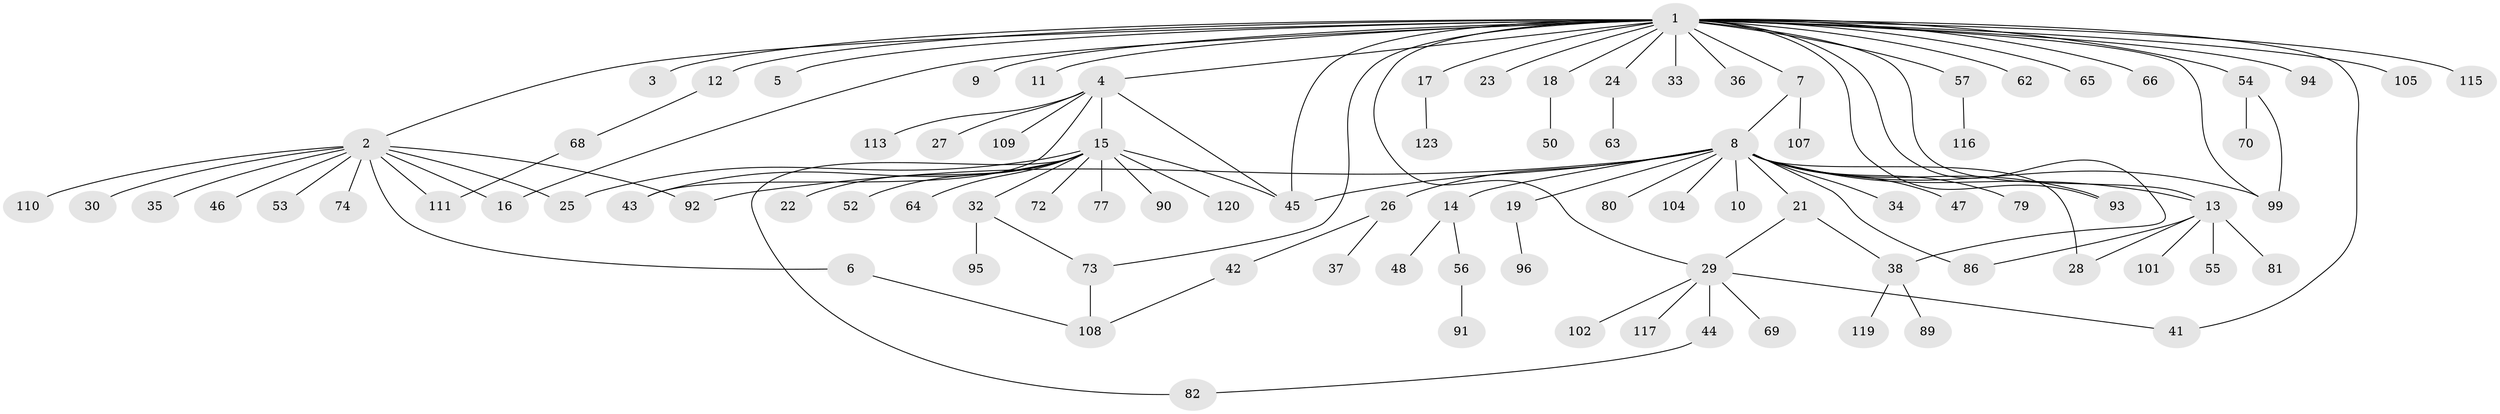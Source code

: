// original degree distribution, {32: 0.008130081300813009, 13: 0.008130081300813009, 1: 0.5447154471544715, 7: 0.016260162601626018, 2: 0.22764227642276422, 4: 0.056910569105691054, 20: 0.008130081300813009, 3: 0.11382113821138211, 12: 0.008130081300813009, 6: 0.008130081300813009}
// Generated by graph-tools (version 1.1) at 2025/11/02/27/25 16:11:09]
// undirected, 93 vertices, 113 edges
graph export_dot {
graph [start="1"]
  node [color=gray90,style=filled];
  1 [super="+122"];
  2 [super="+88"];
  3;
  4 [super="+75"];
  5 [super="+61"];
  6 [super="+103"];
  7 [super="+106"];
  8 [super="+20"];
  9;
  10 [super="+40"];
  11;
  12;
  13 [super="+39"];
  14;
  15 [super="+85"];
  16;
  17 [super="+58"];
  18 [super="+67"];
  19 [super="+51"];
  21 [super="+87"];
  22;
  23;
  24 [super="+31"];
  25 [super="+78"];
  26 [super="+71"];
  27 [super="+114"];
  28;
  29 [super="+49"];
  30;
  32 [super="+59"];
  33;
  34;
  35;
  36;
  37;
  38 [super="+60"];
  41;
  42;
  43 [super="+121"];
  44 [super="+84"];
  45 [super="+83"];
  46;
  47;
  48;
  50;
  52;
  53;
  54 [super="+100"];
  55;
  56;
  57;
  62;
  63;
  64;
  65;
  66;
  68 [super="+98"];
  69;
  70 [super="+76"];
  72;
  73;
  74;
  77;
  79;
  80;
  81;
  82;
  86;
  89 [super="+97"];
  90;
  91;
  92;
  93;
  94;
  95;
  96;
  99;
  101;
  102;
  104 [super="+112"];
  105;
  107;
  108 [super="+118"];
  109;
  110;
  111;
  113;
  115;
  116;
  117;
  119;
  120;
  123;
  1 -- 2;
  1 -- 3;
  1 -- 4;
  1 -- 5;
  1 -- 7;
  1 -- 9;
  1 -- 11;
  1 -- 12;
  1 -- 13;
  1 -- 16;
  1 -- 17;
  1 -- 18;
  1 -- 23;
  1 -- 24;
  1 -- 33;
  1 -- 36;
  1 -- 41;
  1 -- 45;
  1 -- 54;
  1 -- 57;
  1 -- 62;
  1 -- 65;
  1 -- 66;
  1 -- 73;
  1 -- 93;
  1 -- 94;
  1 -- 99;
  1 -- 105;
  1 -- 115;
  1 -- 29;
  1 -- 38;
  2 -- 6;
  2 -- 16;
  2 -- 25;
  2 -- 30;
  2 -- 35;
  2 -- 46;
  2 -- 53;
  2 -- 74;
  2 -- 92;
  2 -- 110;
  2 -- 111;
  4 -- 15;
  4 -- 27;
  4 -- 43;
  4 -- 109;
  4 -- 113;
  4 -- 45;
  6 -- 108;
  7 -- 8;
  7 -- 107;
  8 -- 10;
  8 -- 13;
  8 -- 14;
  8 -- 19 [weight=2];
  8 -- 21;
  8 -- 26 [weight=2];
  8 -- 28;
  8 -- 34;
  8 -- 45;
  8 -- 47;
  8 -- 79;
  8 -- 80;
  8 -- 86;
  8 -- 92;
  8 -- 93;
  8 -- 99;
  8 -- 104;
  12 -- 68;
  13 -- 28;
  13 -- 55;
  13 -- 81;
  13 -- 86;
  13 -- 101;
  14 -- 48;
  14 -- 56;
  15 -- 22;
  15 -- 25;
  15 -- 32;
  15 -- 52;
  15 -- 64;
  15 -- 72;
  15 -- 77;
  15 -- 82;
  15 -- 90;
  15 -- 120;
  15 -- 43;
  15 -- 45;
  17 -- 123;
  18 -- 50;
  19 -- 96;
  21 -- 29;
  21 -- 38;
  24 -- 63;
  26 -- 37;
  26 -- 42;
  29 -- 41;
  29 -- 44;
  29 -- 69;
  29 -- 117;
  29 -- 102;
  32 -- 73;
  32 -- 95;
  38 -- 89;
  38 -- 119;
  42 -- 108;
  44 -- 82;
  54 -- 70;
  54 -- 99;
  56 -- 91;
  57 -- 116;
  68 -- 111;
  73 -- 108;
}
